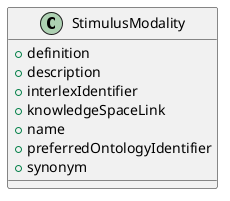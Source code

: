 @startuml
class StimulusModality {
+definition
+description
+interlexIdentifier
+knowledgeSpaceLink
+name
+preferredOntologyIdentifier
+synonym

}

@enduml